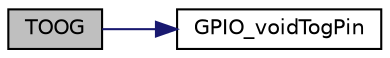 digraph "TOOG"
{
 // LATEX_PDF_SIZE
  edge [fontname="Helvetica",fontsize="10",labelfontname="Helvetica",labelfontsize="10"];
  node [fontname="Helvetica",fontsize="10",shape=record];
  rankdir="LR";
  Node1 [label="TOOG",height=0.2,width=0.4,color="black", fillcolor="grey75", style="filled", fontcolor="black",tooltip=" "];
  Node1 -> Node2 [color="midnightblue",fontsize="10",style="solid",fontname="Helvetica"];
  Node2 [label="GPIO_voidTogPin",height=0.2,width=0.4,color="black", fillcolor="white", style="filled",URL="$dc/dbd/_g_p_i_o__interface_8h.html#aee46dce410f8446e840abc5e5fb2b712",tooltip="Inverse the pin status."];
}
